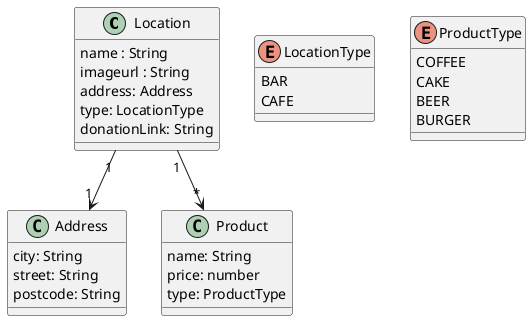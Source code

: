 @startuml

Location "1" --> "1" Address
Location "1" --> "*" Product

class Location {
   name : String
   imageurl : String
   address: Address
   type: LocationType
   donationLink: String
}

enum LocationType
{
    BAR
    CAFE
}

class Address {
    city: String
    street: String
    postcode: String
}

class Product {
    name: String
    price: number
    type: ProductType
}

enum ProductType {
    COFFEE
    CAKE
    BEER
    BURGER
}

@enduml
